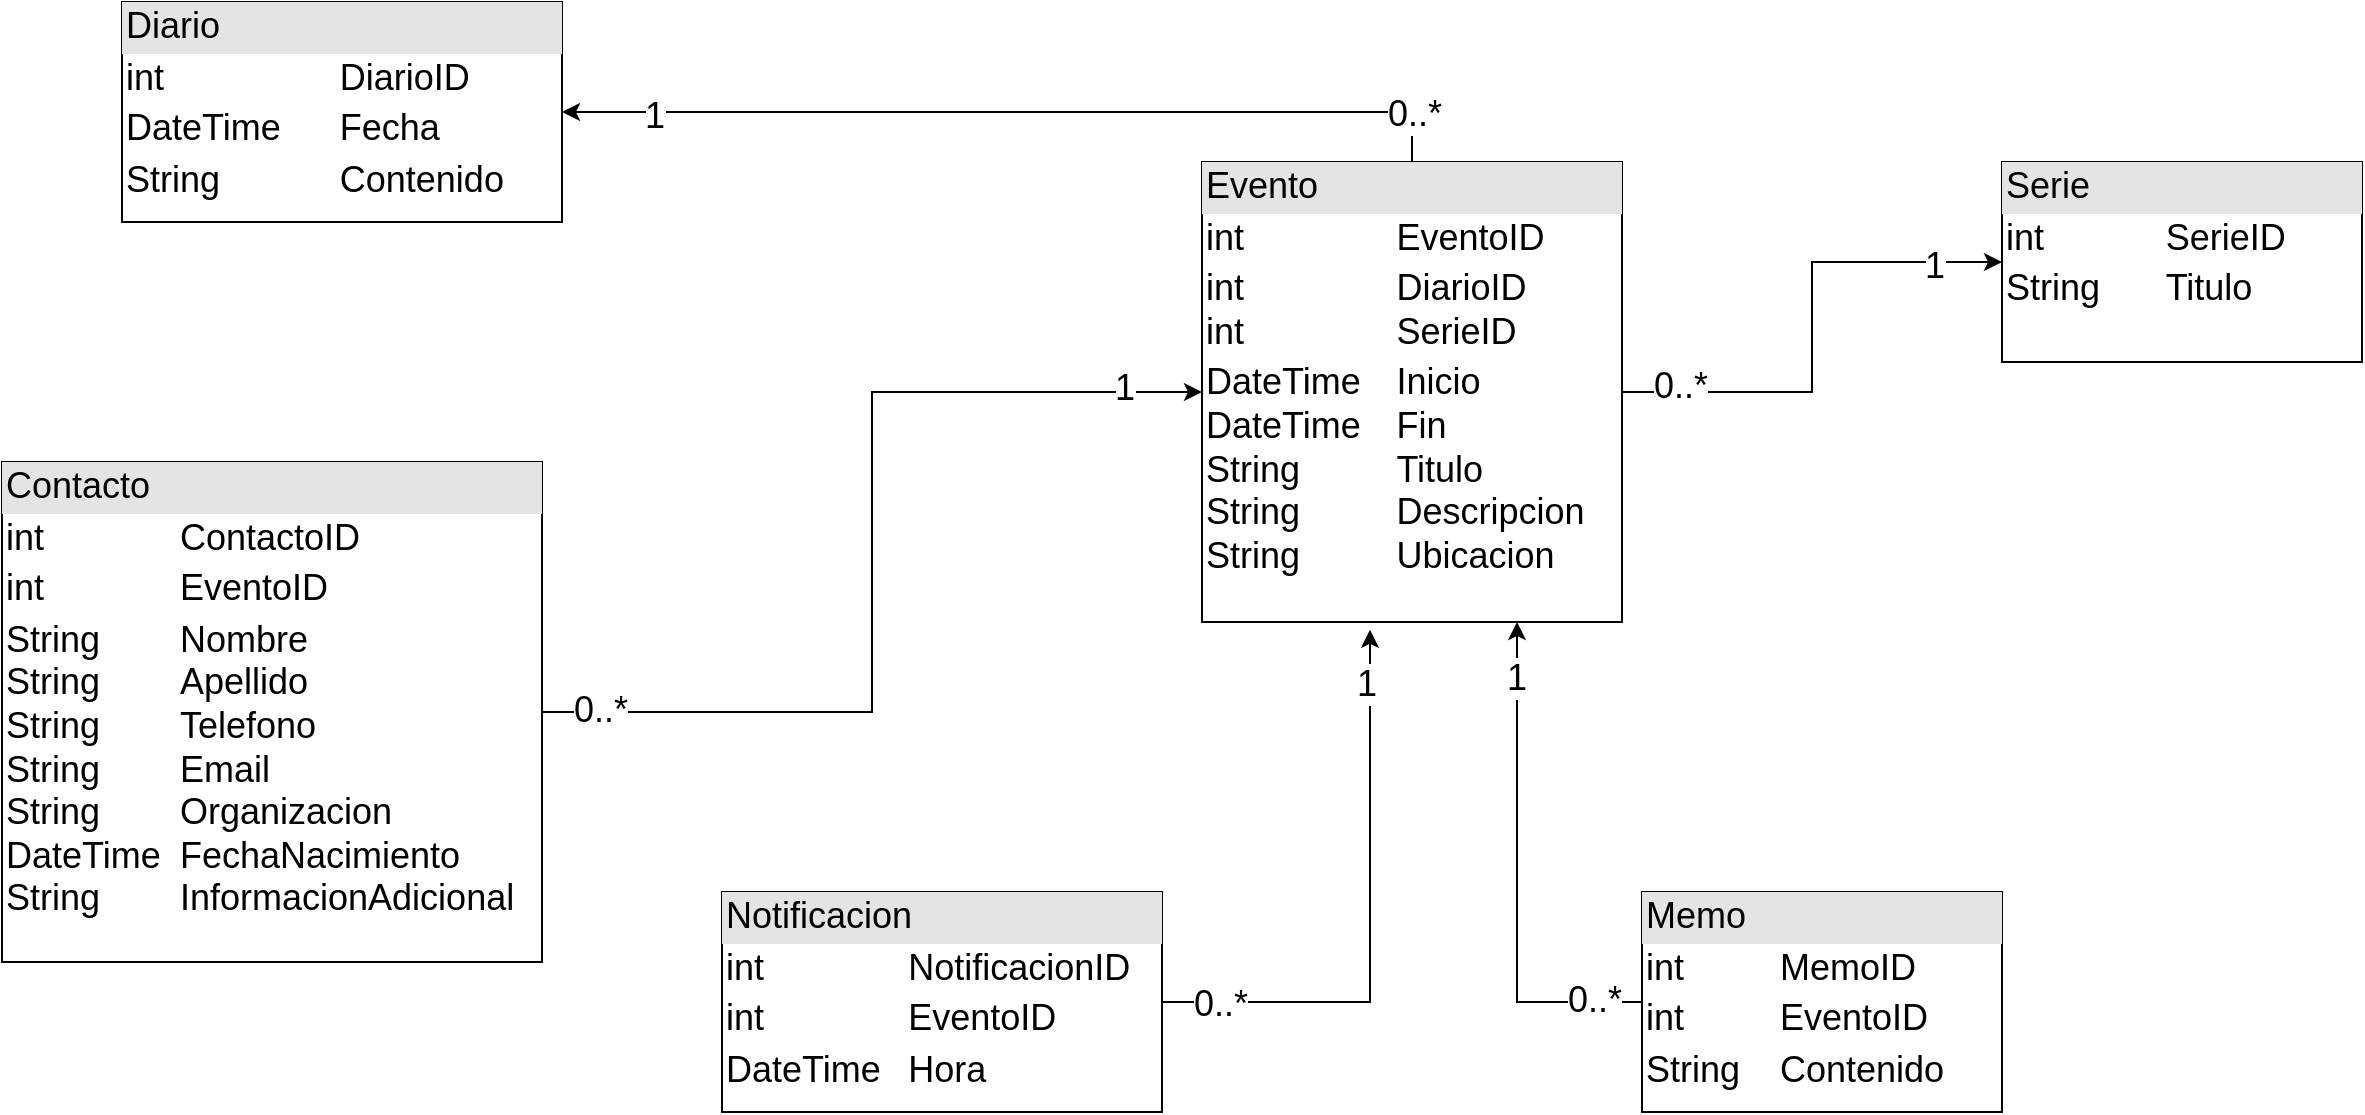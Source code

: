 <mxfile version="14.6.1" type="device"><diagram id="wIh8t5mPLOcBqdB9Jo3H" name="Page-1"><mxGraphModel dx="1303" dy="752" grid="1" gridSize="10" guides="1" tooltips="1" connect="1" arrows="1" fold="1" page="1" pageScale="1" pageWidth="827" pageHeight="1169" math="0" shadow="0"><root><mxCell id="0"/><mxCell id="1" parent="0"/><mxCell id="i-67r1jPQigWwQzcKloS-20" style="edgeStyle=orthogonalEdgeStyle;rounded=0;orthogonalLoop=1;jettySize=auto;html=1;entryX=0;entryY=0.5;entryDx=0;entryDy=0;fontSize=18;" parent="1" source="i-67r1jPQigWwQzcKloS-8" target="i-67r1jPQigWwQzcKloS-11" edge="1"><mxGeometry relative="1" as="geometry"/></mxCell><mxCell id="i-67r1jPQigWwQzcKloS-21" value="0..*" style="edgeLabel;html=1;align=center;verticalAlign=middle;resizable=0;points=[];fontSize=18;" parent="i-67r1jPQigWwQzcKloS-20" vertex="1" connectable="0"><mxGeometry x="-0.884" y="1" relative="1" as="geometry"><mxPoint as="offset"/></mxGeometry></mxCell><mxCell id="i-67r1jPQigWwQzcKloS-22" value="1" style="edgeLabel;html=1;align=center;verticalAlign=middle;resizable=0;points=[];fontSize=18;" parent="i-67r1jPQigWwQzcKloS-20" vertex="1" connectable="0"><mxGeometry x="0.838" y="2" relative="1" as="geometry"><mxPoint as="offset"/></mxGeometry></mxCell><mxCell id="i-67r1jPQigWwQzcKloS-8" value="&lt;div style=&quot;box-sizing: border-box ; width: 100% ; background: #e4e4e4 ; padding: 2px&quot;&gt;Contacto&lt;/div&gt;&lt;table style=&quot;width: 100% ; font-size: 1em&quot; cellpadding=&quot;2&quot; cellspacing=&quot;0&quot;&gt;&lt;tbody&gt;&lt;tr&gt;&lt;td&gt;int&lt;/td&gt;&lt;td&gt;ContactoID&lt;/td&gt;&lt;/tr&gt;&lt;tr&gt;&lt;td&gt;int&lt;/td&gt;&lt;td&gt;EventoID&lt;/td&gt;&lt;/tr&gt;&lt;tr&gt;&lt;td&gt;String&lt;br&gt;String&lt;br&gt;String&lt;br&gt;String&lt;br&gt;String&lt;br&gt;DateTime&lt;br&gt;String&lt;/td&gt;&lt;td&gt;Nombre&lt;br&gt;Apellido&lt;br&gt;Telefono&lt;br&gt;Email&lt;br&gt;Organizacion&lt;br&gt;FechaNacimiento&lt;br&gt;InformacionAdicional&lt;/td&gt;&lt;/tr&gt;&lt;/tbody&gt;&lt;/table&gt;" style="verticalAlign=top;align=left;overflow=fill;html=1;fontSize=18;" parent="1" vertex="1"><mxGeometry x="50" y="260" width="270" height="250" as="geometry"/></mxCell><mxCell id="i-67r1jPQigWwQzcKloS-23" style="edgeStyle=orthogonalEdgeStyle;rounded=0;orthogonalLoop=1;jettySize=auto;html=1;entryX=0.75;entryY=1;entryDx=0;entryDy=0;fontSize=18;" parent="1" source="i-67r1jPQigWwQzcKloS-9" target="i-67r1jPQigWwQzcKloS-11" edge="1"><mxGeometry relative="1" as="geometry"/></mxCell><mxCell id="i-67r1jPQigWwQzcKloS-24" value="0..*" style="edgeLabel;html=1;align=center;verticalAlign=middle;resizable=0;points=[];fontSize=18;" parent="i-67r1jPQigWwQzcKloS-23" vertex="1" connectable="0"><mxGeometry x="-0.804" y="-1" relative="1" as="geometry"><mxPoint as="offset"/></mxGeometry></mxCell><mxCell id="i-67r1jPQigWwQzcKloS-25" value="1" style="edgeLabel;html=1;align=center;verticalAlign=middle;resizable=0;points=[];fontSize=18;" parent="i-67r1jPQigWwQzcKloS-23" vertex="1" connectable="0"><mxGeometry x="0.781" y="1" relative="1" as="geometry"><mxPoint as="offset"/></mxGeometry></mxCell><mxCell id="i-67r1jPQigWwQzcKloS-9" value="&lt;div style=&quot;box-sizing: border-box ; width: 100% ; background: #e4e4e4 ; padding: 2px&quot;&gt;Memo&lt;/div&gt;&lt;table style=&quot;width: 100% ; font-size: 1em&quot; cellpadding=&quot;2&quot; cellspacing=&quot;0&quot;&gt;&lt;tbody&gt;&lt;tr&gt;&lt;td&gt;int&lt;/td&gt;&lt;td&gt;MemoID&lt;/td&gt;&lt;/tr&gt;&lt;tr&gt;&lt;td&gt;int&lt;/td&gt;&lt;td&gt;EventoID&lt;/td&gt;&lt;/tr&gt;&lt;tr&gt;&lt;td&gt;String&lt;/td&gt;&lt;td&gt;Contenido&lt;/td&gt;&lt;/tr&gt;&lt;/tbody&gt;&lt;/table&gt;" style="verticalAlign=top;align=left;overflow=fill;html=1;fontSize=18;" parent="1" vertex="1"><mxGeometry x="870" y="475" width="180" height="110" as="geometry"/></mxCell><mxCell id="i-67r1jPQigWwQzcKloS-26" style="edgeStyle=orthogonalEdgeStyle;rounded=0;orthogonalLoop=1;jettySize=auto;html=1;entryX=0.4;entryY=1.017;entryDx=0;entryDy=0;entryPerimeter=0;fontSize=18;" parent="1" source="i-67r1jPQigWwQzcKloS-10" target="i-67r1jPQigWwQzcKloS-11" edge="1"><mxGeometry relative="1" as="geometry"/></mxCell><mxCell id="i-67r1jPQigWwQzcKloS-27" value="0..*" style="edgeLabel;html=1;align=center;verticalAlign=middle;resizable=0;points=[];fontSize=18;" parent="i-67r1jPQigWwQzcKloS-26" vertex="1" connectable="0"><mxGeometry x="-0.8" y="-1" relative="1" as="geometry"><mxPoint as="offset"/></mxGeometry></mxCell><mxCell id="i-67r1jPQigWwQzcKloS-28" value="1" style="edgeLabel;html=1;align=center;verticalAlign=middle;resizable=0;points=[];fontSize=18;" parent="i-67r1jPQigWwQzcKloS-26" vertex="1" connectable="0"><mxGeometry x="0.817" y="2" relative="1" as="geometry"><mxPoint as="offset"/></mxGeometry></mxCell><mxCell id="i-67r1jPQigWwQzcKloS-10" value="&lt;div style=&quot;box-sizing: border-box ; width: 100% ; background: #e4e4e4 ; padding: 2px&quot;&gt;Notificacion&lt;/div&gt;&lt;table style=&quot;width: 100% ; font-size: 1em&quot; cellpadding=&quot;2&quot; cellspacing=&quot;0&quot;&gt;&lt;tbody&gt;&lt;tr&gt;&lt;td&gt;int&lt;/td&gt;&lt;td&gt;NotificacionID&lt;/td&gt;&lt;/tr&gt;&lt;tr&gt;&lt;td&gt;int&lt;/td&gt;&lt;td&gt;EventoID&lt;/td&gt;&lt;/tr&gt;&lt;tr&gt;&lt;td&gt;DateTime&lt;/td&gt;&lt;td&gt;Hora&lt;/td&gt;&lt;/tr&gt;&lt;/tbody&gt;&lt;/table&gt;" style="verticalAlign=top;align=left;overflow=fill;html=1;fontSize=18;" parent="1" vertex="1"><mxGeometry x="410" y="475" width="220" height="110" as="geometry"/></mxCell><mxCell id="i-67r1jPQigWwQzcKloS-14" style="edgeStyle=orthogonalEdgeStyle;rounded=0;orthogonalLoop=1;jettySize=auto;html=1;entryX=1;entryY=0.5;entryDx=0;entryDy=0;fontSize=18;" parent="1" source="i-67r1jPQigWwQzcKloS-11" target="i-67r1jPQigWwQzcKloS-12" edge="1"><mxGeometry relative="1" as="geometry"><Array as="points"><mxPoint x="755" y="85"/></Array></mxGeometry></mxCell><mxCell id="i-67r1jPQigWwQzcKloS-15" value="0..*" style="edgeLabel;html=1;align=center;verticalAlign=middle;resizable=0;points=[];fontSize=18;" parent="i-67r1jPQigWwQzcKloS-14" vertex="1" connectable="0"><mxGeometry x="-0.891" y="-1" relative="1" as="geometry"><mxPoint as="offset"/></mxGeometry></mxCell><mxCell id="i-67r1jPQigWwQzcKloS-16" value="1" style="edgeLabel;html=1;align=center;verticalAlign=middle;resizable=0;points=[];fontSize=18;" parent="i-67r1jPQigWwQzcKloS-14" vertex="1" connectable="0"><mxGeometry x="0.797" y="2" relative="1" as="geometry"><mxPoint as="offset"/></mxGeometry></mxCell><mxCell id="i-67r1jPQigWwQzcKloS-30" style="edgeStyle=orthogonalEdgeStyle;rounded=0;orthogonalLoop=1;jettySize=auto;html=1;entryX=0;entryY=0.5;entryDx=0;entryDy=0;fontSize=18;" parent="1" source="i-67r1jPQigWwQzcKloS-11" target="i-67r1jPQigWwQzcKloS-29" edge="1"><mxGeometry relative="1" as="geometry"/></mxCell><mxCell id="i-67r1jPQigWwQzcKloS-31" value="0..*" style="edgeLabel;html=1;align=center;verticalAlign=middle;resizable=0;points=[];fontSize=18;" parent="i-67r1jPQigWwQzcKloS-30" vertex="1" connectable="0"><mxGeometry x="-0.772" y="3" relative="1" as="geometry"><mxPoint as="offset"/></mxGeometry></mxCell><mxCell id="i-67r1jPQigWwQzcKloS-32" value="1" style="edgeLabel;html=1;align=center;verticalAlign=middle;resizable=0;points=[];fontSize=18;" parent="i-67r1jPQigWwQzcKloS-30" vertex="1" connectable="0"><mxGeometry x="0.733" y="-2" relative="1" as="geometry"><mxPoint as="offset"/></mxGeometry></mxCell><mxCell id="i-67r1jPQigWwQzcKloS-11" value="&lt;div style=&quot;box-sizing: border-box ; width: 100% ; background: #e4e4e4 ; padding: 2px&quot;&gt;Evento&lt;/div&gt;&lt;table style=&quot;width: 100% ; font-size: 1em&quot; cellpadding=&quot;2&quot; cellspacing=&quot;0&quot;&gt;&lt;tbody&gt;&lt;tr&gt;&lt;td&gt;int&lt;/td&gt;&lt;td&gt;EventoID&lt;/td&gt;&lt;/tr&gt;&lt;tr&gt;&lt;td&gt;int&lt;br&gt;int&lt;/td&gt;&lt;td&gt;DiarioID&lt;br&gt;SerieID&lt;/td&gt;&lt;/tr&gt;&lt;tr&gt;&lt;td&gt;DateTime&lt;br&gt;DateTime&lt;br&gt;String&lt;br&gt;String&lt;br&gt;String&lt;br&gt;&lt;br&gt;&lt;/td&gt;&lt;td&gt;Inicio&lt;br&gt;Fin&lt;br&gt;Titulo&lt;br&gt;Descripcion&lt;br&gt;Ubicacion&lt;br&gt;&lt;br&gt;&lt;/td&gt;&lt;/tr&gt;&lt;/tbody&gt;&lt;/table&gt;" style="verticalAlign=top;align=left;overflow=fill;html=1;fontSize=18;" parent="1" vertex="1"><mxGeometry x="650" y="110" width="210" height="230" as="geometry"/></mxCell><mxCell id="i-67r1jPQigWwQzcKloS-12" value="&lt;div style=&quot;box-sizing: border-box ; width: 100% ; background: #e4e4e4 ; padding: 2px&quot;&gt;Diario&lt;/div&gt;&lt;table style=&quot;width: 100% ; font-size: 1em&quot; cellpadding=&quot;2&quot; cellspacing=&quot;0&quot;&gt;&lt;tbody&gt;&lt;tr&gt;&lt;td&gt;int&lt;/td&gt;&lt;td&gt;DiarioID&lt;/td&gt;&lt;/tr&gt;&lt;tr&gt;&lt;td&gt;DateTime&lt;/td&gt;&lt;td&gt;Fecha&lt;/td&gt;&lt;/tr&gt;&lt;tr&gt;&lt;td&gt;String&lt;/td&gt;&lt;td&gt;Contenido&lt;/td&gt;&lt;/tr&gt;&lt;/tbody&gt;&lt;/table&gt;" style="verticalAlign=top;align=left;overflow=fill;html=1;fontSize=18;" parent="1" vertex="1"><mxGeometry x="110" y="30" width="220" height="110" as="geometry"/></mxCell><mxCell id="i-67r1jPQigWwQzcKloS-29" value="&lt;div style=&quot;box-sizing: border-box ; width: 100% ; background: #e4e4e4 ; padding: 2px&quot;&gt;Serie&lt;/div&gt;&lt;table style=&quot;width: 100% ; font-size: 1em&quot; cellpadding=&quot;2&quot; cellspacing=&quot;0&quot;&gt;&lt;tbody&gt;&lt;tr&gt;&lt;td&gt;int&lt;/td&gt;&lt;td&gt;SerieID&lt;/td&gt;&lt;/tr&gt;&lt;tr&gt;&lt;td&gt;String&lt;/td&gt;&lt;td&gt;Titulo&lt;/td&gt;&lt;/tr&gt;&lt;tr&gt;&lt;td&gt;&lt;/td&gt;&lt;td&gt;&lt;br&gt;&lt;/td&gt;&lt;/tr&gt;&lt;/tbody&gt;&lt;/table&gt;" style="verticalAlign=top;align=left;overflow=fill;html=1;fontSize=18;" parent="1" vertex="1"><mxGeometry x="1050" y="110" width="180" height="100" as="geometry"/></mxCell></root></mxGraphModel></diagram></mxfile>